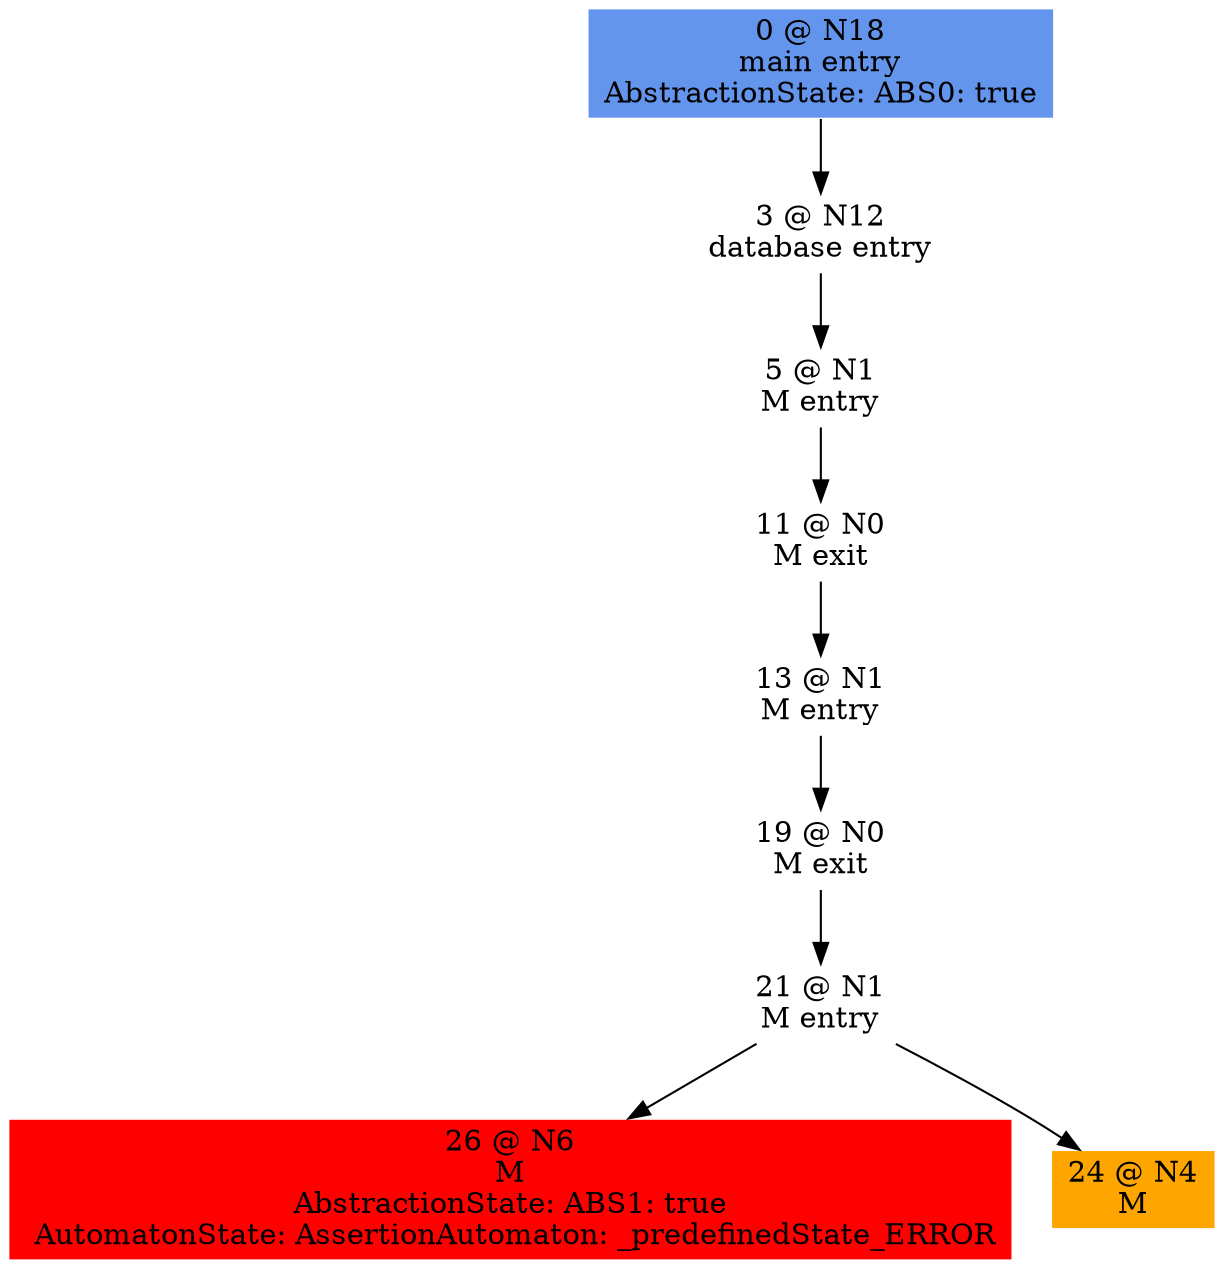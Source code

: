digraph ARG {
node [style="filled" shape="box" color="white"]
0 [fillcolor="cornflowerblue" label="0 @ N18\nmain entry\nAbstractionState: ABS0: true\n" id="0"]
3 [label="3 @ N12\ndatabase entry\n" id="3"]
5 [label="5 @ N1\nM entry\n" id="5"]
11 [label="11 @ N0\nM exit\n" id="11"]
13 [label="13 @ N1\nM entry\n" id="13"]
19 [label="19 @ N0\nM exit\n" id="19"]
21 [label="21 @ N1\nM entry\n" id="21"]
26 [fillcolor="red" label="26 @ N6\nM\nAbstractionState: ABS1: true\n AutomatonState: AssertionAutomaton: _predefinedState_ERROR\n" id="26"]
24 [fillcolor="orange" label="24 @ N4\nM\n" id="24"]
0 -> 3 []
3 -> 5 []
5 -> 11 []
11 -> 13 []
13 -> 19 []
19 -> 21 []
21 -> 24 []
21 -> 26 []
}
